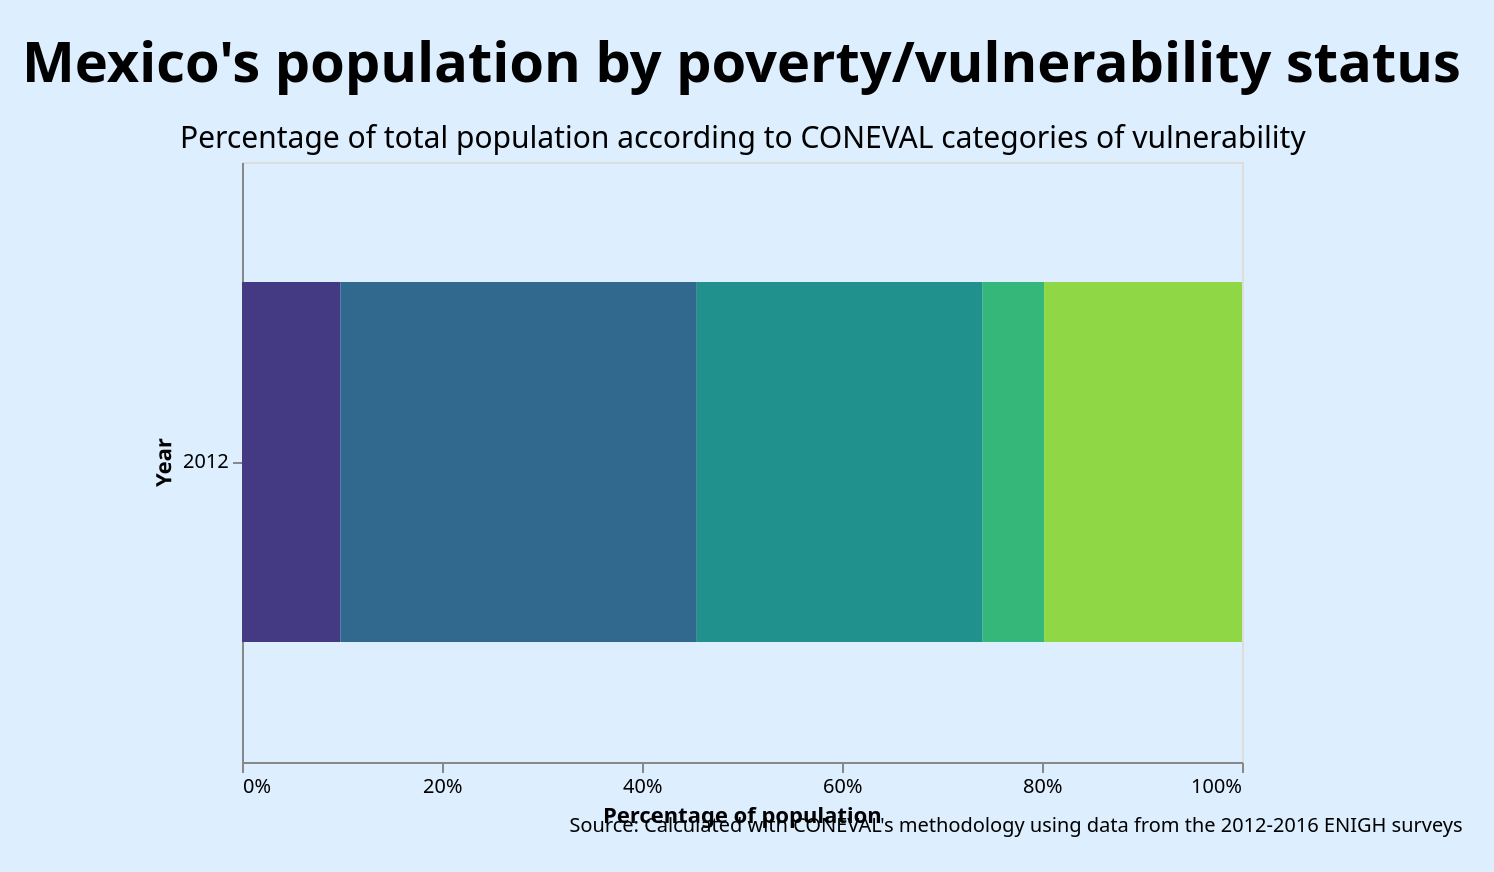 {
  "$schema": "https://vega.github.io/schema/vega/v5.json",
  "background": "#DDEEFF",
  "padding": {"left": 10, "top": 18, "right": 15, "bottom": 18},
  "height": 300,
  "title": {
    "text": "Source: Calculated with CONEVAL's methodology using data from the 2012-2016 ENIGH surveys",
    "anchor": "end",
    "baseline": "bottom",
    "color": "black",
    "fontSize": 10,
    "fontWeight": "normal",
    "orient": "bottom"
  },
  "data": [
    {
      "name": "Select_store",
      "values": [
        {
          "unit": "concat_0_layer_0",
          "fields": [{"type": "E", "field": "year"}],
          "values": [2012]
        }
      ]
    },
    {
      "name": "data-489310faf5cf2d683a3aa8ac5d5b5605",
      "values": [
        {
          "type": "Extreme Poverty",
          "year": 2012,
          "pob": 11528950,
          "pob_ent": 117306151,
          "percentage": 0.09828086508438931,
          "order": 0
        },
        {
          "type": "Extreme Poverty",
          "year": 2014,
          "pob": 11442303,
          "pob_ent": 119871143,
          "percentage": 0.09545502540173492,
          "order": 0
        },
        {
          "type": "Extreme Poverty",
          "year": 2016,
          "pob": 9375581,
          "pob_ent": 122636694,
          "percentage": 0.0764500468350851,
          "order": 0
        },
        {
          "type": "Extreme Poverty",
          "year": 2018,
          "pob": 9310153,
          "pob_ent": 125082416,
          "percentage": 0.07443214880019586,
          "order": 0
        },
        {
          "type": "Income Vulnerability",
          "year": 2012,
          "pob": 7228628,
          "pob_ent": 117306151,
          "percentage": 0.061621900798705775,
          "order": 3
        },
        {
          "type": "Income Vulnerability",
          "year": 2014,
          "pob": 8475777,
          "pob_ent": 119871143,
          "percentage": 0.07070740119663328,
          "order": 3
        },
        {
          "type": "Income Vulnerability",
          "year": 2016,
          "pob": 8605022,
          "pob_ent": 122636694,
          "percentage": 0.07016678058852434,
          "order": 3
        },
        {
          "type": "Income Vulnerability",
          "year": 2018,
          "pob": 8628005,
          "pob_ent": 125082416,
          "percentage": 0.06897856050366025,
          "order": 3
        },
        {
          "type": "Moderate Poverty",
          "year": 2012,
          "pob": 41820952,
          "pob_ent": 117306151,
          "percentage": 0.356511160271553,
          "order": 1
        },
        {
          "type": "Moderate Poverty",
          "year": 2014,
          "pob": 43899253,
          "pob_ent": 119871143,
          "percentage": 0.36622035880645604,
          "order": 1
        },
        {
          "type": "Moderate Poverty",
          "year": 2016,
          "pob": 44042570,
          "pob_ent": 122636694,
          "percentage": 0.3591304410081374,
          "order": 1
        },
        {
          "type": "Moderate Poverty",
          "year": 2018,
          "pob": 43115734,
          "pob_ent": 125082416,
          "percentage": 0.34469860255977147,
          "order": 1
        },
        {
          "type": "Non poor or vulnerable",
          "year": 2012,
          "pob": 23210928,
          "pob_ent": 117306151,
          "percentage": 0.19786624829247018,
          "order": 4
        },
        {
          "type": "Non poor or vulnerable",
          "year": 2014,
          "pob": 24578250,
          "pob_ent": 119871143,
          "percentage": 0.20503892250364208,
          "order": 4
        },
        {
          "type": "Non poor or vulnerable",
          "year": 2016,
          "pob": 27752767,
          "pob_ent": 122636694,
          "percentage": 0.22630067800099046,
          "order": 4
        },
        {
          "type": "Non poor or vulnerable",
          "year": 2018,
          "pob": 27352149,
          "pob_ent": 125082416,
          "percentage": 0.2186730147585253,
          "order": 4
        },
        {
          "type": "Social Deprivations vulnerability",
          "year": 2012,
          "pob": 33516693,
          "pob_ent": 117306151,
          "percentage": 0.2857198255528817,
          "order": 2
        },
        {
          "type": "Social Deprivations vulnerability",
          "year": 2014,
          "pob": 31475560,
          "pob_ent": 119871143,
          "percentage": 0.26257829209153366,
          "order": 2
        },
        {
          "type": "Social Deprivations vulnerability",
          "year": 2016,
          "pob": 32860754,
          "pob_ent": 122636694,
          "percentage": 0.26795205356726265,
          "order": 2
        },
        {
          "type": "Social Deprivations vulnerability",
          "year": 2018,
          "pob": 36676375,
          "pob_ent": 125082416,
          "percentage": 0.29321767337784715,
          "order": 2
        }
      ]
    },
    {
      "name": "data_0",
      "source": "data-489310faf5cf2d683a3aa8ac5d5b5605",
      "transform": [
        {
          "type": "filter",
          "expr": "!length(data(\"Select_store\")) || vlSelectionTest(\"Select_store\", datum)"
        },
        {
          "type": "stack",
          "groupby": ["year"],
          "field": "percentage",
          "sort": {"field": ["order"], "order": ["ascending"]},
          "as": ["percentage_start", "percentage_end"],
          "offset": "zero"
        },
        {
          "type": "filter",
          "expr": "isValid(datum[\"percentage\"]) && isFinite(+datum[\"percentage\"])"
        }
      ]
    }
  ],
  "signals": [
    {"name": "childWidth", "value": 500},
    {
      "name": "unit",
      "value": {},
      "on": [
        {"events": "mousemove", "update": "isTuple(group()) ? group() : unit"}
      ]
    },
    {
      "name": "Select_year",
      "init": "2012",
      "bind": {"input": "range", "max": 2018, "min": 2012, "step": 2}
    },
    {
      "name": "Select",
      "update": "vlSelectionResolve(\"Select_store\", \"union\", true, true)"
    }
  ],
  "layout": {"padding": 20, "bounds": "full", "align": "each"},
  "marks": [
    {
      "type": "group",
      "name": "concat_0_group",
      "title": {
        "text": "Mexico's population by poverty/vulnerability status",
        "fontSize": 28,
        "subtitle": "Percentage of total population according to CONEVAL categories of vulnerability",
        "subtitleFontSize": 15,
        "subtitlePadding": 15,
        "frame": "group"
      },
      "style": "cell",
      "encode": {
        "update": {
          "width": {"signal": "childWidth"},
          "height": {"signal": "height"}
        }
      },
      "signals": [
        {
          "name": "Select_tuple",
          "update": "Select_year !== null ? {fields: Select_tuple_fields, values: [Select_year]} : null"
        },
        {
          "name": "Select_tuple_fields",
          "value": [{"type": "E", "field": "year"}]
        },
        {
          "name": "Select_modify",
          "on": [
            {
              "events": {"signal": "Select_tuple"},
              "update": "modify(\"Select_store\", Select_tuple, true)"
            }
          ]
        }
      ],
      "marks": [
        {
          "name": "concat_0_layer_0_marks",
          "type": "rect",
          "style": ["bar"],
          "interactive": true,
          "from": {"data": "data_0"},
          "encode": {
            "update": {
              "fill": {"scale": "concat_0_layer_0_color", "field": "type"},
              "tooltip": {
                "signal": "{\"type\": isValid(datum[\"type\"]) ? datum[\"type\"] : \"\"+datum[\"type\"], \"percentage\": format(datum[\"percentage\"], \".0%\"), \"pob\": format(datum[\"pob\"], \"\")}"
              },
              "ariaRoleDescription": {"value": "bar"},
              "description": {
                "signal": "\"type: \" + (isValid(datum[\"type\"]) ? datum[\"type\"] : \"\"+datum[\"type\"]) + \"; order: \" + (format(datum[\"order\"], \"\")) + \"; percentage: \" + (format(datum[\"percentage\"], \".0%\")) + \"; pob: \" + (format(datum[\"pob\"], \"\")) + \"; Percentage of population: \" + (format(datum[\"percentage\"], \".0%\")) + \"; Year: \" + (isValid(datum[\"year\"]) ? datum[\"year\"] : \"\"+datum[\"year\"])"
              },
              "x": {"scale": "concat_0_x", "field": "percentage_end"},
              "x2": {"scale": "concat_0_x", "field": "percentage_start"},
              "yc": {"scale": "concat_0_y", "field": "year", "band": 0.5},
              "height": {"value": 180}
            }
          }
        }
      ],
      "axes": [
        {
          "scale": "concat_0_x",
          "orient": "bottom",
          "grid": false,
          "title": "Percentage of population",
          "format": ".0%",
          "tickCount": 4,
          "labelFlush": true,
          "labelOverlap": true,
          "zindex": 0
        },
        {
          "scale": "concat_0_y",
          "orient": "left",
          "grid": false,
          "title": "Year",
          "zindex": 0
        }
      ]
    }
  ],
  "scales": [
    {
      "name": "concat_0_x",
      "type": "linear",
      "domain": {
        "data": "data_0",
        "fields": ["percentage_start", "percentage_end"]
      },
      "range": [0, {"signal": "childWidth"}],
      "nice": true,
      "zero": true
    },
    {
      "name": "concat_0_y",
      "type": "band",
      "domain": {"data": "data_0", "field": "year", "sort": true},
      "range": [0, {"signal": "height"}],
      "paddingInner": 0.1,
      "paddingOuter": 0.05
    },
    {
      "name": "concat_0_layer_0_color",
      "type": "ordinal",
      "domain": [
        "Extreme Poverty",
        "Moderate Poverty",
        "Social Deprivations vulnerability",
        "Income Vulnerability",
        "Non poor or vulnerable"
      ],
      "range": {"scheme": "viridis"}
    }
  ],
  "config": {"axis": {"grid": false}}
}